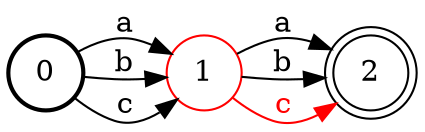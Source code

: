 digraph FST {
  margin = 0;
  rankdir = LR;
  label = "";
  center = 1;
  ranksep = "0.4";
  nodesep = "0.25";
  0 [label = "0", shape = circle, penwidth = 2.0, fontsize = 14, height = 0.5, fixedsize = true];
  0 -> 1 [label = "a", fontsize = 14];
  0 -> 1 [label = "b", fontsize = 14];
  0 -> 1 [label = "c", fontsize = 14];
  1 [label = "1", shape = circle, penwidth = 1.0, color = red, fontsize = 14, height = 0.5, fixedsize = true];
  1 -> 2 [label = "a", fontsize = 14];
  1 -> 2 [label = "b", fontsize = 14];
  1 -> 2 [label = "c", fontsize = 14, fontcolor = red, color = red];
  2 [label = "2", shape = doublecircle, penwidth = 1.0, fontsize = 14, height = 0.5, fixedsize = true];
}
